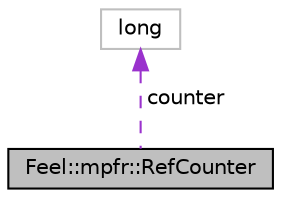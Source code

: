 digraph "Feel::mpfr::RefCounter"
{
 // LATEX_PDF_SIZE
  edge [fontname="Helvetica",fontsize="10",labelfontname="Helvetica",labelfontsize="10"];
  node [fontname="Helvetica",fontsize="10",shape=record];
  Node1 [label="Feel::mpfr::RefCounter",height=0.2,width=0.4,color="black", fillcolor="grey75", style="filled", fontcolor="black",tooltip=" "];
  Node2 -> Node1 [dir="back",color="darkorchid3",fontsize="10",style="dashed",label=" counter" ,fontname="Helvetica"];
  Node2 [label="long",height=0.2,width=0.4,color="grey75", fillcolor="white", style="filled",tooltip=" "];
}
